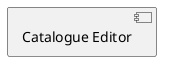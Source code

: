 @startuml
	[Catalogue Editor] as group___catalogue_editor [[../groups/group___catalogue_editor.html]]
@enduml
